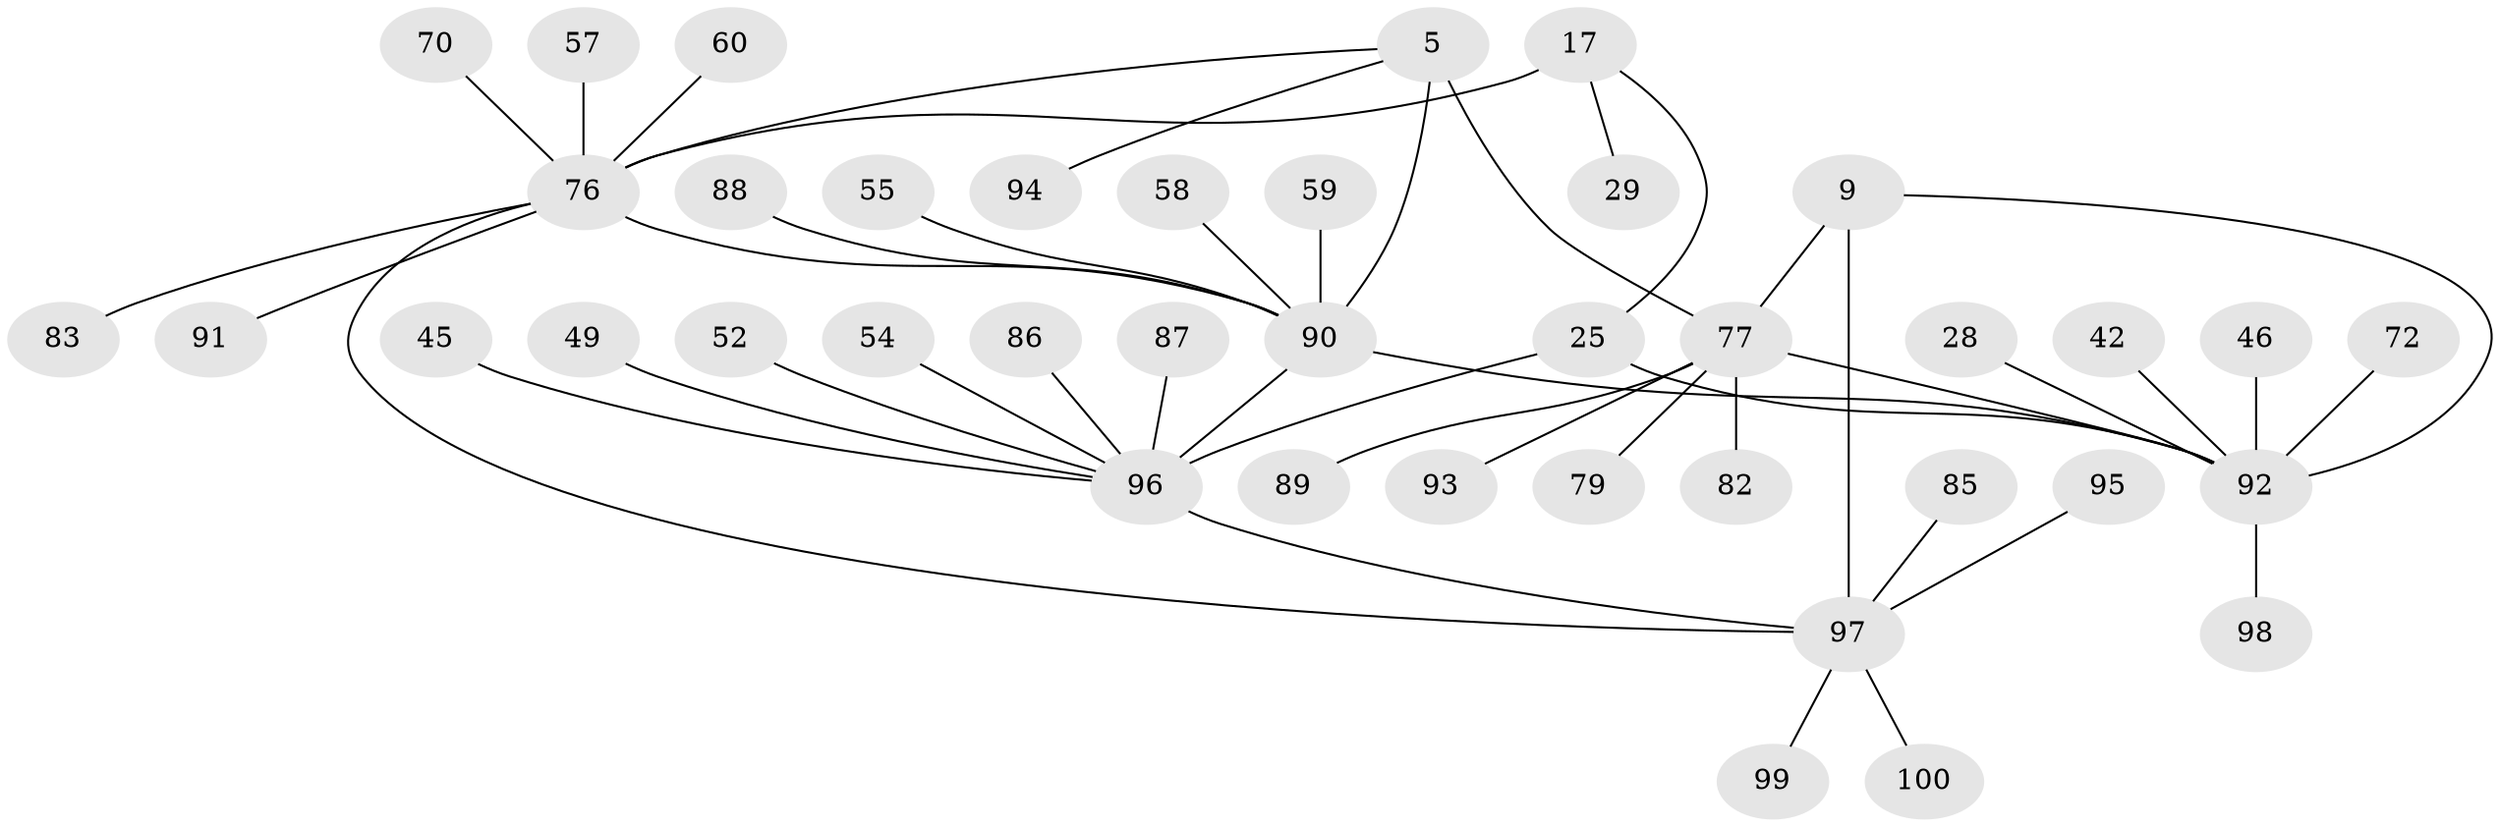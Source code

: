 // original degree distribution, {10: 0.03, 6: 0.07, 8: 0.04, 5: 0.04, 9: 0.03, 15: 0.01, 7: 0.03, 1: 0.62, 2: 0.08, 3: 0.03, 4: 0.02}
// Generated by graph-tools (version 1.1) at 2025/58/03/04/25 21:58:17]
// undirected, 40 vertices, 46 edges
graph export_dot {
graph [start="1"]
  node [color=gray90,style=filled];
  5 [super="+2"];
  9 [super="+7"];
  17 [super="+16"];
  25 [super="+22"];
  28;
  29;
  42;
  45;
  46;
  49;
  52;
  54;
  55;
  57;
  58;
  59;
  60;
  70;
  72;
  76 [super="+18+20+43+48+51"];
  77 [super="+75"];
  79;
  82;
  83 [super="+32"];
  85;
  86;
  87;
  88;
  89;
  90 [super="+78+14"];
  91 [super="+31+39"];
  92 [super="+80+84+24"];
  93;
  94;
  95;
  96 [super="+30"];
  97 [super="+33+36+41+8+44+50+62+65+66+69+73+74"];
  98 [super="+81"];
  99;
  100;
  5 -- 94;
  5 -- 90 [weight=2];
  5 -- 76;
  5 -- 77 [weight=6];
  9 -- 97 [weight=6];
  9 -- 92;
  9 -- 77;
  17 -- 29;
  17 -- 25;
  17 -- 76 [weight=6];
  25 -- 92 [weight=8];
  25 -- 96 [weight=2];
  28 -- 92;
  42 -- 92;
  45 -- 96;
  46 -- 92;
  49 -- 96;
  52 -- 96;
  54 -- 96;
  55 -- 90;
  57 -- 76;
  58 -- 90;
  59 -- 90;
  60 -- 76;
  70 -- 76;
  72 -- 92;
  76 -- 91;
  76 -- 83;
  76 -- 97;
  76 -- 90 [weight=2];
  77 -- 79;
  77 -- 82;
  77 -- 89;
  77 -- 92;
  77 -- 93;
  85 -- 97;
  86 -- 96;
  87 -- 96;
  88 -- 90;
  90 -- 92;
  90 -- 96 [weight=6];
  92 -- 98;
  95 -- 97;
  96 -- 97;
  97 -- 100;
  97 -- 99;
}
